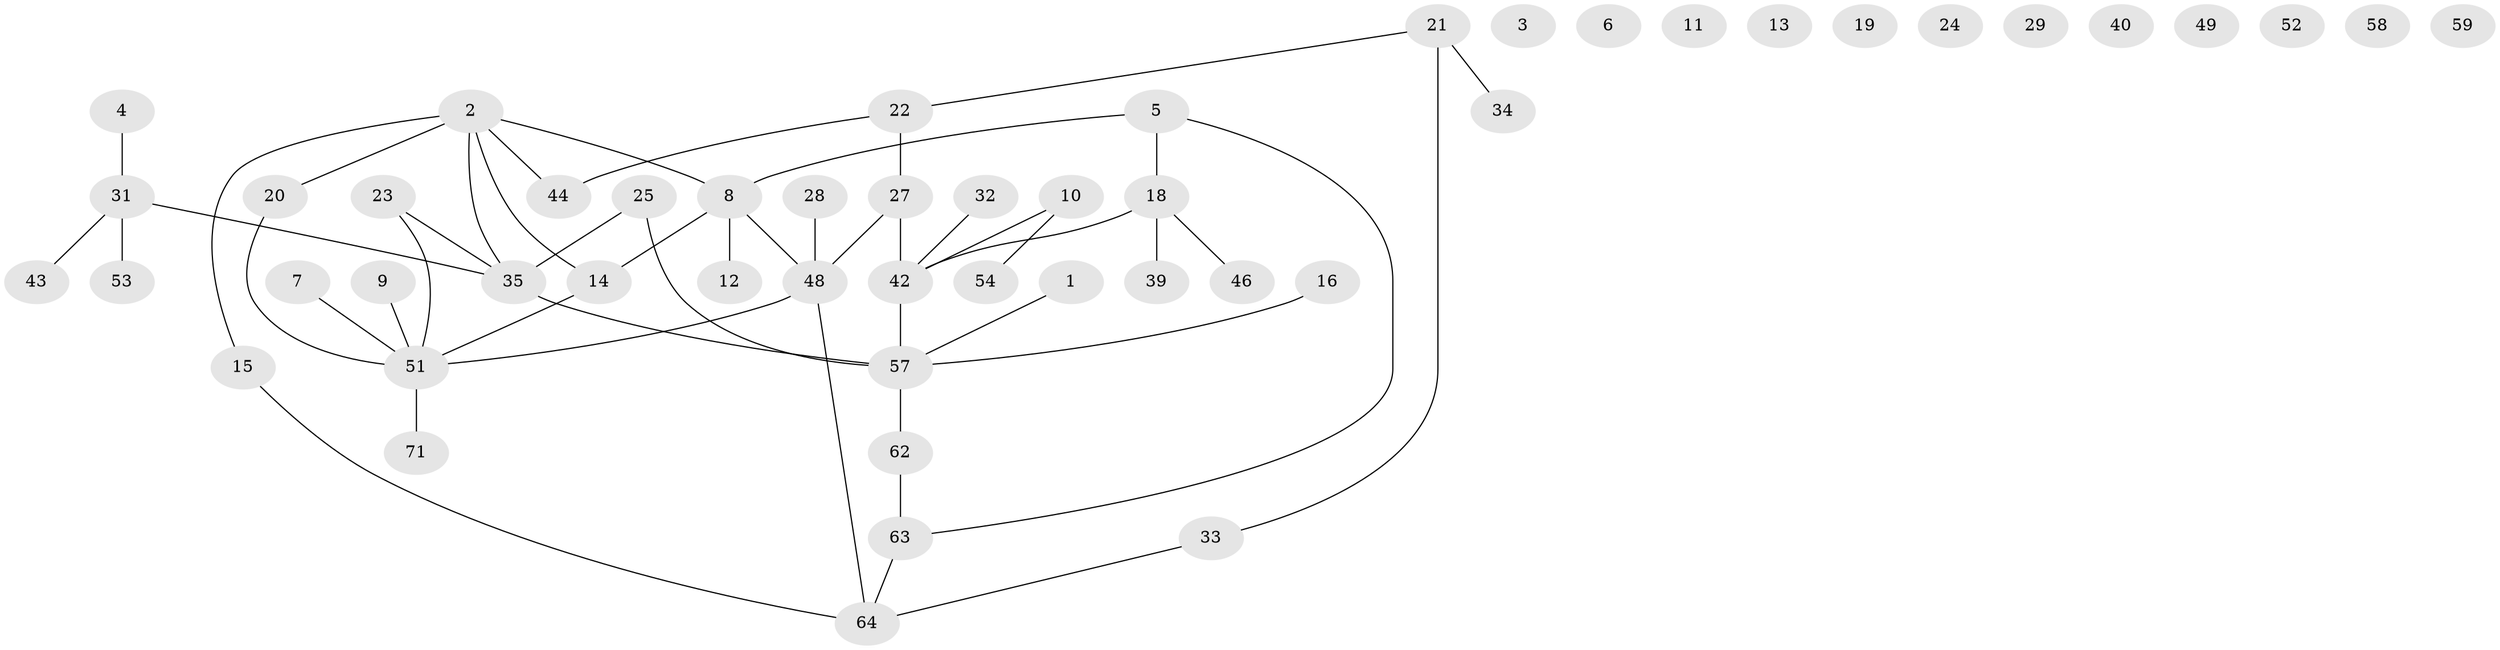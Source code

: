 // original degree distribution, {2: 0.30985915492957744, 0: 0.16901408450704225, 1: 0.22535211267605634, 3: 0.15492957746478872, 6: 0.028169014084507043, 4: 0.07042253521126761, 5: 0.04225352112676056}
// Generated by graph-tools (version 1.1) at 2025/41/03/06/25 10:41:20]
// undirected, 51 vertices, 50 edges
graph export_dot {
graph [start="1"]
  node [color=gray90,style=filled];
  1 [super="+30"];
  2 [super="+17"];
  3;
  4;
  5 [super="+70"];
  6;
  7;
  8 [super="+26"];
  9 [super="+61"];
  10 [super="+47"];
  11;
  12;
  13;
  14;
  15 [super="+66"];
  16;
  18 [super="+45"];
  19;
  20;
  21 [super="+67"];
  22 [super="+38"];
  23 [super="+36"];
  24;
  25;
  27 [super="+37"];
  28;
  29;
  31 [super="+68"];
  32;
  33;
  34;
  35 [super="+41"];
  39 [super="+50"];
  40;
  42 [super="+56"];
  43;
  44;
  46;
  48 [super="+69"];
  49;
  51 [super="+55"];
  52;
  53;
  54;
  57 [super="+60"];
  58;
  59;
  62;
  63;
  64 [super="+65"];
  71;
  1 -- 57;
  2 -- 35;
  2 -- 20;
  2 -- 8;
  2 -- 44;
  2 -- 14;
  2 -- 15;
  4 -- 31;
  5 -- 8;
  5 -- 18;
  5 -- 63;
  7 -- 51;
  8 -- 48;
  8 -- 12;
  8 -- 14;
  9 -- 51;
  10 -- 54;
  10 -- 42;
  14 -- 51;
  15 -- 64;
  16 -- 57;
  18 -- 42;
  18 -- 46;
  18 -- 39;
  20 -- 51;
  21 -- 22;
  21 -- 33;
  21 -- 34;
  22 -- 27;
  22 -- 44;
  23 -- 51;
  23 -- 35;
  25 -- 57;
  25 -- 35;
  27 -- 42;
  27 -- 48;
  28 -- 48;
  31 -- 53;
  31 -- 43;
  31 -- 35;
  32 -- 42;
  33 -- 64;
  35 -- 57;
  42 -- 57;
  48 -- 51;
  48 -- 64;
  51 -- 71;
  57 -- 62;
  62 -- 63;
  63 -- 64;
}

